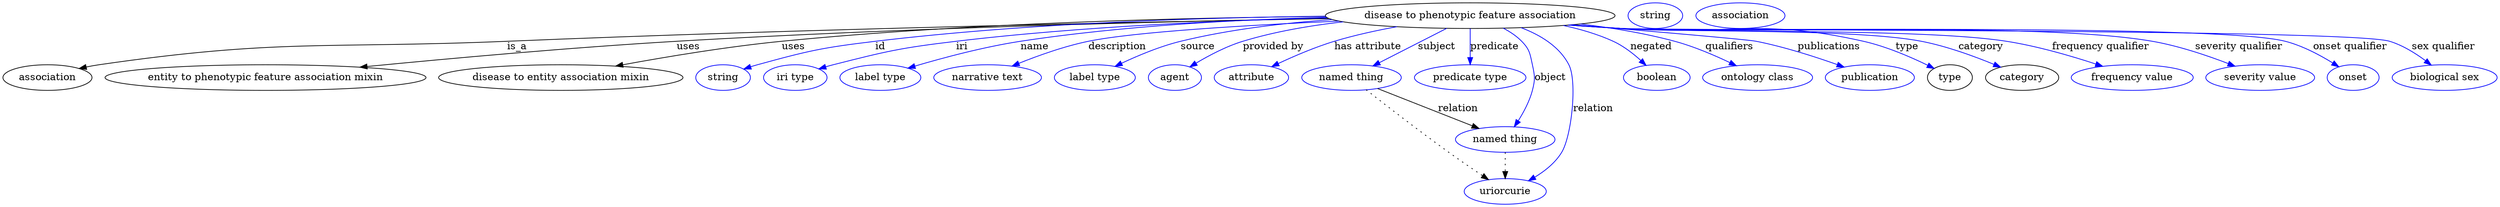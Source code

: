 digraph {
	graph [bb="0,0,2849.8,283"];
	node [label="\N"];
	"disease to phenotypic feature association"	 [height=0.5,
		label="disease to phenotypic feature association",
		pos="1651,265",
		width=4.3149];
	association	 [height=0.5,
		pos="50.046,178",
		width=1.3902];
	"disease to phenotypic feature association" -> association	 [label=is_a,
		lp="582.05,221.5",
		pos="e,86.236,190.44 1498.1,261.73 1288.7,256.84 901.25,246.29 571.05,229 365.47,218.24 311.44,233.61 109.05,196 104.84,195.22 100.51,\
194.24 96.2,193.15"];
	"entity to phenotypic feature association mixin"	 [height=0.5,
		pos="291.05,178",
		width=4.8024];
	"disease to phenotypic feature association" -> "entity to phenotypic feature association mixin"	 [label=uses,
		lp="760.05,221.5",
		pos="e,398.42,192.17 1497.5,262.21 1317.6,258.17 1010.9,248.88 748.05,229 632.38,220.25 500.79,205 408.61,193.45"];
	"disease to entity association mixin"	 [height=0.5,
		pos="614.05,178",
		width=3.683];
	"disease to phenotypic feature association" -> "disease to entity association mixin"	 [label=uses,
		lp="879.05,221.5",
		pos="e,678.34,193.79 1500,260.82 1307.4,255 985.21,243.54 867.05,229 806.28,221.52 738.3,207.5 688.13,196.05"];
	id	 [color=blue,
		height=0.5,
		label=string,
		pos="795.05,178",
		width=0.84854];
	"disease to phenotypic feature association" -> id	 [color=blue,
		label=id,
		lp="980.55,221.5",
		pos="e,818.86,189.61 1501.3,260.14 1333.7,254.15 1072.8,243.02 975.05,229 911.76,219.93 895.58,216.54 835.05,196 832.79,195.24 830.5,\
194.39 828.2,193.5",
		style=solid];
	iri	 [color=blue,
		height=0.5,
		label="iri type",
		pos="880.05,178",
		width=1.011];
	"disease to phenotypic feature association" -> iri	 [color=blue,
		label=iri,
		lp="1075.5,221.5",
		pos="e,908.03,189.7 1505.1,258.73 1360.7,252.02 1150,240.76 1069,229 1004.5,219.62 988.36,215.27 926.05,196 923.28,195.14 920.44,194.2 \
917.61,193.21",
		style=solid];
	name	 [color=blue,
		height=0.5,
		label="label type",
		pos="980.05,178",
		width=1.2638];
	"disease to phenotypic feature association" -> name	 [color=blue,
		label=name,
		lp="1160.5,221.5",
		pos="e,1012.6,190.63 1506.8,258.24 1382.1,251.75 1211.9,241.17 1145,229 1102.4,221.24 1055.3,205.98 1022.4,194.17",
		style=solid];
	description	 [color=blue,
		height=0.5,
		label="narrative text",
		pos="1101,178",
		width=1.6068];
	"disease to phenotypic feature association" -> description	 [color=blue,
		label=description,
		lp="1255.5,221.5",
		pos="e,1131.3,193.49 1508.9,257.65 1406.4,251.47 1277.2,241.61 1225,229 1195.7,221.9 1164.2,208.89 1140.3,197.79",
		style=solid];
	source	 [color=blue,
		height=0.5,
		label="label type",
		pos="1222,178",
		width=1.2638];
	"disease to phenotypic feature association" -> source	 [color=blue,
		label=source,
		lp="1347,221.5",
		pos="e,1247.5,193.11 1521.9,254.94 1448.6,248.37 1364.6,239.15 1329,229 1303.6,221.75 1276.8,208.95 1256.4,197.99",
		style=solid];
	"provided by"	 [color=blue,
		height=0.5,
		label=agent,
		pos="1315,178",
		width=0.83048];
	"disease to phenotypic feature association" -> "provided by"	 [color=blue,
		label="provided by",
		lp="1434,221.5",
		pos="e,1333.8,192.07 1536.3,252.85 1483,246.32 1426,237.81 1401,229 1380.1,221.59 1358.5,208.81 1342.2,197.89",
		style=solid];
	"has attribute"	 [color=blue,
		height=0.5,
		label=attribute,
		pos="1403,178",
		width=1.1193];
	"disease to phenotypic feature association" -> "has attribute"	 [color=blue,
		label="has attribute",
		lp="1538.5,221.5",
		pos="e,1427.9,192.4 1573.9,249.37 1551.4,243.9 1527,237.07 1505,229 1481.5,220.32 1456.2,207.71 1436.7,197.21",
		style=solid];
	subject	 [color=blue,
		height=0.5,
		label="named thing",
		pos="1517,178",
		width=1.5346];
	"disease to phenotypic feature association" -> subject	 [color=blue,
		label=subject,
		lp="1612.5,221.5",
		pos="e,1542.2,194.32 1623.6,247.18 1602.5,233.49 1573.3,214.51 1550.8,199.89",
		style=solid];
	predicate	 [color=blue,
		height=0.5,
		label="predicate type",
		pos="1651,178",
		width=1.679];
	"disease to phenotypic feature association" -> predicate	 [color=blue,
		label=predicate,
		lp="1676,221.5",
		pos="e,1651,196 1651,246.97 1651,235.19 1651,219.56 1651,206.16",
		style=solid];
	object	 [color=blue,
		height=0.5,
		label="named thing",
		pos="1695,91",
		width=1.5346];
	"disease to phenotypic feature association" -> object	 [color=blue,
		label=object,
		lp="1739,178",
		pos="e,1704.2,108.78 1684,247.28 1691.6,242.11 1699.1,235.95 1705,229 1715.5,216.73 1716.6,211.75 1720,196 1725.8,169.44 1717,139.27 \
1708.3,118.11",
		style=solid];
	relation	 [color=blue,
		height=0.5,
		label=uriorcurie,
		pos="1695,18",
		width=1.2638];
	"disease to phenotypic feature association" -> relation	 [color=blue,
		label=relation,
		lp="1790,134.5",
		pos="e,1721.4,32.976 1701.8,247.96 1724.8,237.16 1749.3,220.5 1760,196 1767.6,178.82 1775.8,108.94 1759,73 1752.7,59.43 1741.2,47.929 \
1729.7,39.008",
		style=solid];
	negated	 [color=blue,
		height=0.5,
		label=boolean,
		pos="1875,178",
		width=1.0652];
	"disease to phenotypic feature association" -> negated	 [color=blue,
		label=negated,
		lp="1864.5,221.5",
		pos="e,1861.9,195.27 1743.4,250.43 1776.2,244.25 1808.7,236.7 1823,229 1835.1,222.57 1846.2,212.51 1855,203.02",
		style=solid];
	qualifiers	 [color=blue,
		height=0.5,
		label="ontology class",
		pos="1993,178",
		width=1.7151];
	"disease to phenotypic feature association" -> qualifiers	 [color=blue,
		label=qualifiers,
		lp="1952,221.5",
		pos="e,1966,194.28 1759.2,252 1810.4,245.18 1865.7,236.66 1890,229 1913.4,221.66 1938,209.66 1957.3,199.14",
		style=solid];
	publications	 [color=blue,
		height=0.5,
		label=publication,
		pos="2123,178",
		width=1.3902];
	"disease to phenotypic feature association" -> publications	 [color=blue,
		label=publications,
		lp="2067.5,221.5",
		pos="e,2091.2,192 1764,252.58 1781.1,250.7 1798.5,248.8 1815,247 1889.3,238.93 1909.3,245.82 1982,229 2016.5,221.03 2054.2,207.14 2081.9,\
195.86",
		style=solid];
	type	 [height=0.5,
		pos="2218,178",
		width=0.75];
	"disease to phenotypic feature association" -> type	 [color=blue,
		label=type,
		lp="2159,221.5",
		pos="e,2197.7,190.09 1760.8,252.23 1778.9,250.33 1797.5,248.51 1815,247 1943.7,235.95 1979.4,258.87 2105,229 2134.9,221.9 2166.6,206.88 \
2188.8,194.97",
		style=solid];
	category	 [height=0.5,
		pos="2304,178",
		width=1.1374];
	"disease to phenotypic feature association" -> category	 [color=blue,
		label=category,
		lp="2246.5,221.5",
		pos="e,2277.2,191.63 1759.9,252.14 1778.3,250.23 1797.2,248.42 1815,247 1974.7,234.26 2018.5,262.9 2175,229 2207.6,221.95 2242.6,207.63 \
2268,195.95",
		style=solid];
	"frequency qualifier"	 [color=blue,
		height=0.5,
		label="frequency value",
		pos="2431,178",
		width=1.8776];
	"disease to phenotypic feature association" -> "frequency qualifier"	 [color=blue,
		label="frequency qualifier",
		lp="2384,221.5",
		pos="e,2394,193.23 1759.5,252.02 1778,250.11 1797.1,248.34 1815,247 2018.6,231.85 2073.1,264.88 2274,229 2312.1,222.21 2353.6,208.41 \
2384.4,196.88",
		style=solid];
	"severity qualifier"	 [color=blue,
		height=0.5,
		label="severity value",
		pos="2576,178",
		width=1.661];
	"disease to phenotypic feature association" -> "severity qualifier"	 [color=blue,
		label="severity qualifier",
		lp="2536.5,221.5",
		pos="e,2544.2,193.37 1758.6,251.95 1777.4,250.02 1796.8,248.26 1815,247 1953.7,237.41 2303.7,255.76 2440,229 2473,222.53 2508.5,209 2534.9,\
197.5",
		style=solid];
	"onset qualifier"	 [color=blue,
		height=0.5,
		label=onset,
		pos="2683,178",
		width=0.81243];
	"disease to phenotypic feature association" -> "onset qualifier"	 [color=blue,
		label="onset qualifier",
		lp="2663.5,221.5",
		pos="e,2663.6,191.86 1758.1,251.91 1777.1,249.97 1796.6,248.22 1815,247 1900.7,241.31 2504,250.71 2587,229 2611.5,222.6 2636.7,208.91 \
2655.1,197.33",
		style=solid];
	"sex qualifier"	 [color=blue,
		height=0.5,
		label="biological sex",
		pos="2790,178",
		width=1.661];
	"disease to phenotypic feature association" -> "sex qualifier"	 [color=blue,
		label="sex qualifier",
		lp="2772,221.5",
		pos="e,2769.4,195.06 1757.7,251.9 1776.7,249.96 1796.5,248.2 1815,247 1914,240.59 2611.9,256.93 2707,229 2726.4,223.3 2745.8,211.81 2761,\
201.17",
		style=solid];
	subject -> object	 [label=relation,
		lp="1638,134.5",
		pos="e,1664.4,105.98 1548.1,162.85 1577.8,148.31 1622.8,126.3 1655.2,110.47"];
	subject -> relation	 [pos="e,1675.6,34.435 1535.4,160.71 1557.8,139.73 1596.9,103.41 1631,73 1642.9,62.421 1656.3,50.916 1667.7,41.177",
		style=dotted];
	object -> relation	 [pos="e,1695,36.09 1695,72.955 1695,64.883 1695,55.176 1695,46.182",
		style=dotted];
	association_type	 [color=blue,
		height=0.5,
		label=string,
		pos="1855,265",
		width=0.84854];
	association_category	 [color=blue,
		height=0.5,
		label=association,
		pos="1954,265",
		width=1.3902];
}

